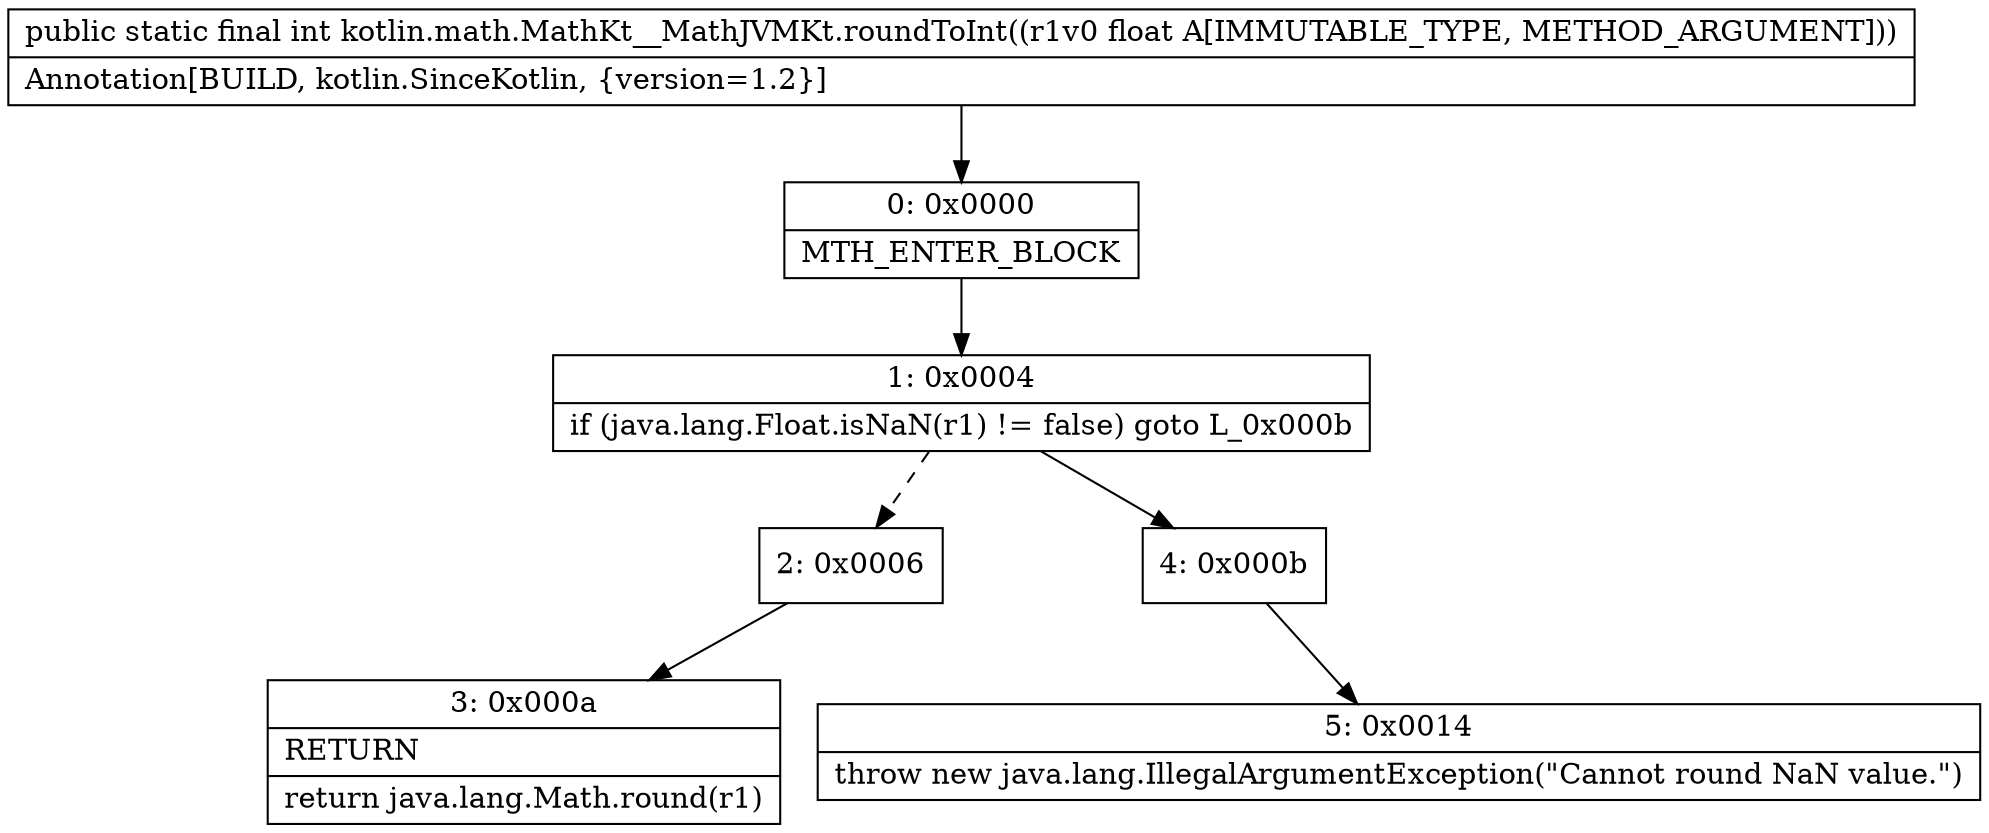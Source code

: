 digraph "CFG forkotlin.math.MathKt__MathJVMKt.roundToInt(F)I" {
Node_0 [shape=record,label="{0\:\ 0x0000|MTH_ENTER_BLOCK\l}"];
Node_1 [shape=record,label="{1\:\ 0x0004|if (java.lang.Float.isNaN(r1) != false) goto L_0x000b\l}"];
Node_2 [shape=record,label="{2\:\ 0x0006}"];
Node_3 [shape=record,label="{3\:\ 0x000a|RETURN\l|return java.lang.Math.round(r1)\l}"];
Node_4 [shape=record,label="{4\:\ 0x000b}"];
Node_5 [shape=record,label="{5\:\ 0x0014|throw new java.lang.IllegalArgumentException(\"Cannot round NaN value.\")\l}"];
MethodNode[shape=record,label="{public static final int kotlin.math.MathKt__MathJVMKt.roundToInt((r1v0 float A[IMMUTABLE_TYPE, METHOD_ARGUMENT]))  | Annotation[BUILD, kotlin.SinceKotlin, \{version=1.2\}]\l}"];
MethodNode -> Node_0;
Node_0 -> Node_1;
Node_1 -> Node_2[style=dashed];
Node_1 -> Node_4;
Node_2 -> Node_3;
Node_4 -> Node_5;
}

